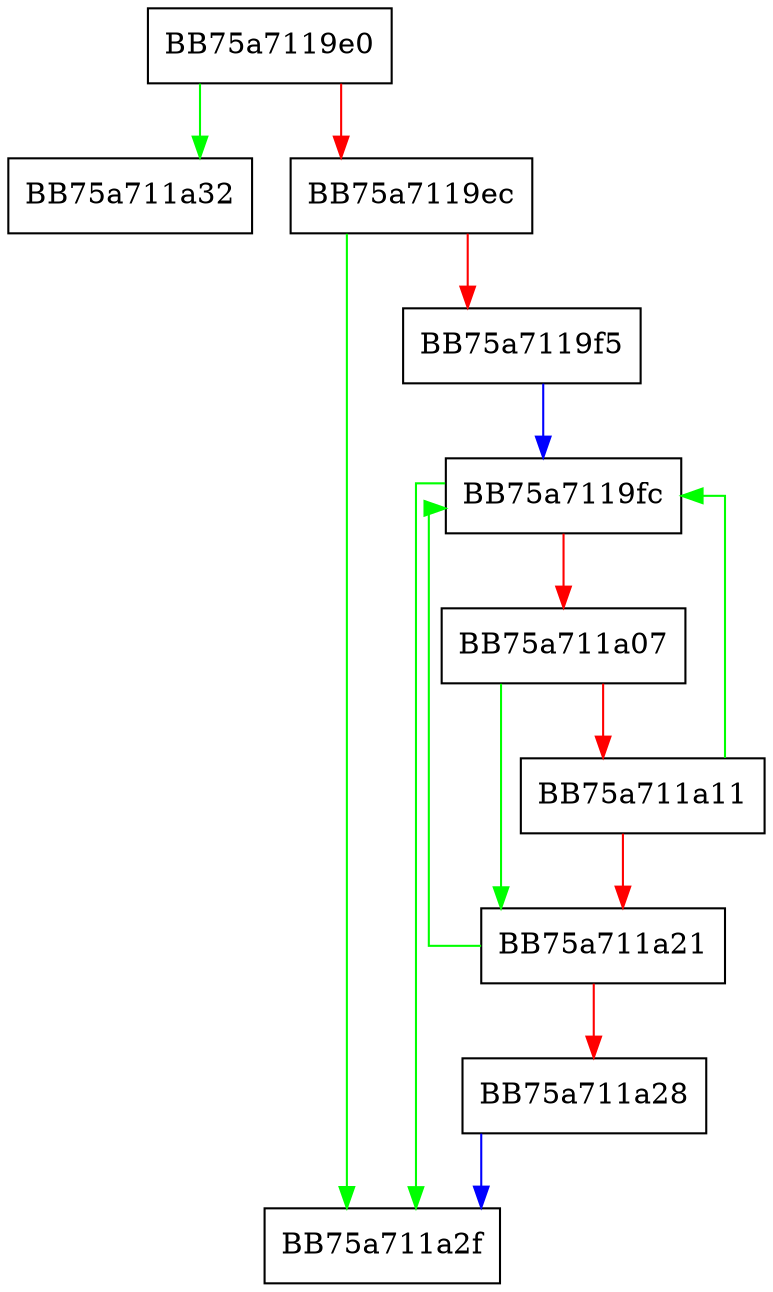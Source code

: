 digraph WriteBase {
  node [shape="box"];
  graph [splines=ortho];
  BB75a7119e0 -> BB75a711a32 [color="green"];
  BB75a7119e0 -> BB75a7119ec [color="red"];
  BB75a7119ec -> BB75a711a2f [color="green"];
  BB75a7119ec -> BB75a7119f5 [color="red"];
  BB75a7119f5 -> BB75a7119fc [color="blue"];
  BB75a7119fc -> BB75a711a2f [color="green"];
  BB75a7119fc -> BB75a711a07 [color="red"];
  BB75a711a07 -> BB75a711a21 [color="green"];
  BB75a711a07 -> BB75a711a11 [color="red"];
  BB75a711a11 -> BB75a7119fc [color="green"];
  BB75a711a11 -> BB75a711a21 [color="red"];
  BB75a711a21 -> BB75a7119fc [color="green"];
  BB75a711a21 -> BB75a711a28 [color="red"];
  BB75a711a28 -> BB75a711a2f [color="blue"];
}